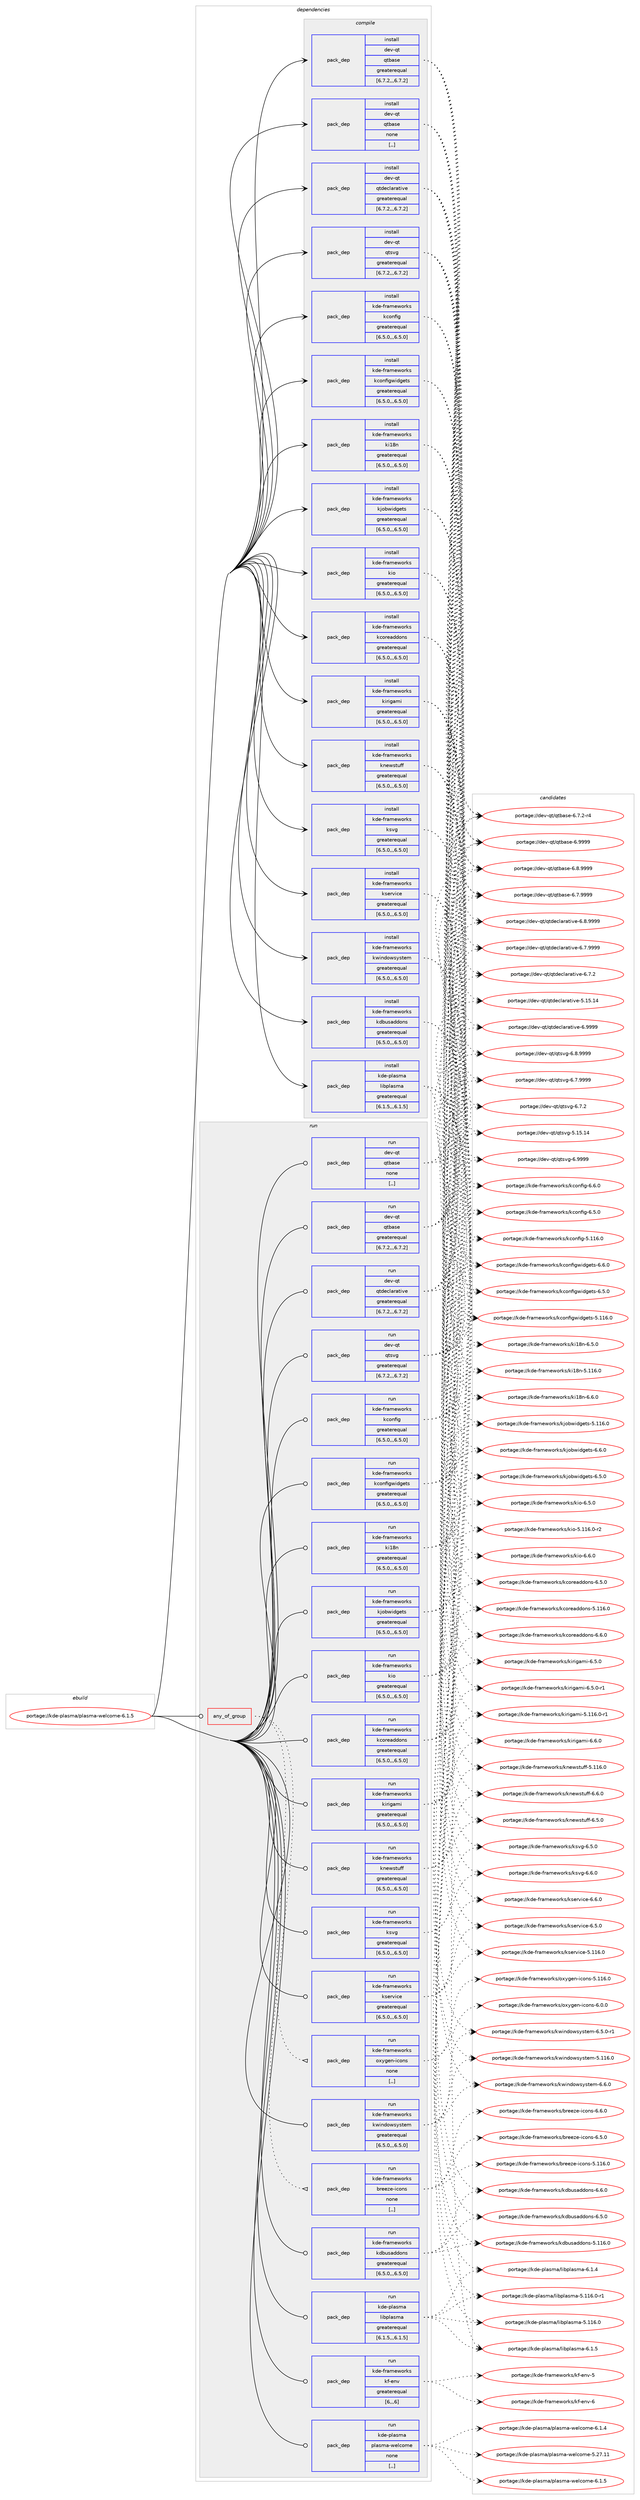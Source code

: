 digraph prolog {

# *************
# Graph options
# *************

newrank=true;
concentrate=true;
compound=true;
graph [rankdir=LR,fontname=Helvetica,fontsize=10,ranksep=1.5];#, ranksep=2.5, nodesep=0.2];
edge  [arrowhead=vee];
node  [fontname=Helvetica,fontsize=10];

# **********
# The ebuild
# **********

subgraph cluster_leftcol {
color=gray;
label=<<i>ebuild</i>>;
id [label="portage://kde-plasma/plasma-welcome-6.1.5", color=red, width=4, href="../kde-plasma/plasma-welcome-6.1.5.svg"];
}

# ****************
# The dependencies
# ****************

subgraph cluster_midcol {
color=gray;
label=<<i>dependencies</i>>;
subgraph cluster_compile {
fillcolor="#eeeeee";
style=filled;
label=<<i>compile</i>>;
subgraph pack571985 {
dependency778776 [label=<<TABLE BORDER="0" CELLBORDER="1" CELLSPACING="0" CELLPADDING="4" WIDTH="220"><TR><TD ROWSPAN="6" CELLPADDING="30">pack_dep</TD></TR><TR><TD WIDTH="110">install</TD></TR><TR><TD>dev-qt</TD></TR><TR><TD>qtbase</TD></TR><TR><TD>greaterequal</TD></TR><TR><TD>[6.7.2,,,6.7.2]</TD></TR></TABLE>>, shape=none, color=blue];
}
id:e -> dependency778776:w [weight=20,style="solid",arrowhead="vee"];
subgraph pack571986 {
dependency778777 [label=<<TABLE BORDER="0" CELLBORDER="1" CELLSPACING="0" CELLPADDING="4" WIDTH="220"><TR><TD ROWSPAN="6" CELLPADDING="30">pack_dep</TD></TR><TR><TD WIDTH="110">install</TD></TR><TR><TD>dev-qt</TD></TR><TR><TD>qtbase</TD></TR><TR><TD>none</TD></TR><TR><TD>[,,]</TD></TR></TABLE>>, shape=none, color=blue];
}
id:e -> dependency778777:w [weight=20,style="solid",arrowhead="vee"];
subgraph pack571987 {
dependency778778 [label=<<TABLE BORDER="0" CELLBORDER="1" CELLSPACING="0" CELLPADDING="4" WIDTH="220"><TR><TD ROWSPAN="6" CELLPADDING="30">pack_dep</TD></TR><TR><TD WIDTH="110">install</TD></TR><TR><TD>dev-qt</TD></TR><TR><TD>qtdeclarative</TD></TR><TR><TD>greaterequal</TD></TR><TR><TD>[6.7.2,,,6.7.2]</TD></TR></TABLE>>, shape=none, color=blue];
}
id:e -> dependency778778:w [weight=20,style="solid",arrowhead="vee"];
subgraph pack571988 {
dependency778779 [label=<<TABLE BORDER="0" CELLBORDER="1" CELLSPACING="0" CELLPADDING="4" WIDTH="220"><TR><TD ROWSPAN="6" CELLPADDING="30">pack_dep</TD></TR><TR><TD WIDTH="110">install</TD></TR><TR><TD>dev-qt</TD></TR><TR><TD>qtsvg</TD></TR><TR><TD>greaterequal</TD></TR><TR><TD>[6.7.2,,,6.7.2]</TD></TR></TABLE>>, shape=none, color=blue];
}
id:e -> dependency778779:w [weight=20,style="solid",arrowhead="vee"];
subgraph pack571989 {
dependency778780 [label=<<TABLE BORDER="0" CELLBORDER="1" CELLSPACING="0" CELLPADDING="4" WIDTH="220"><TR><TD ROWSPAN="6" CELLPADDING="30">pack_dep</TD></TR><TR><TD WIDTH="110">install</TD></TR><TR><TD>kde-frameworks</TD></TR><TR><TD>kconfig</TD></TR><TR><TD>greaterequal</TD></TR><TR><TD>[6.5.0,,,6.5.0]</TD></TR></TABLE>>, shape=none, color=blue];
}
id:e -> dependency778780:w [weight=20,style="solid",arrowhead="vee"];
subgraph pack571990 {
dependency778781 [label=<<TABLE BORDER="0" CELLBORDER="1" CELLSPACING="0" CELLPADDING="4" WIDTH="220"><TR><TD ROWSPAN="6" CELLPADDING="30">pack_dep</TD></TR><TR><TD WIDTH="110">install</TD></TR><TR><TD>kde-frameworks</TD></TR><TR><TD>kconfigwidgets</TD></TR><TR><TD>greaterequal</TD></TR><TR><TD>[6.5.0,,,6.5.0]</TD></TR></TABLE>>, shape=none, color=blue];
}
id:e -> dependency778781:w [weight=20,style="solid",arrowhead="vee"];
subgraph pack571991 {
dependency778782 [label=<<TABLE BORDER="0" CELLBORDER="1" CELLSPACING="0" CELLPADDING="4" WIDTH="220"><TR><TD ROWSPAN="6" CELLPADDING="30">pack_dep</TD></TR><TR><TD WIDTH="110">install</TD></TR><TR><TD>kde-frameworks</TD></TR><TR><TD>kcoreaddons</TD></TR><TR><TD>greaterequal</TD></TR><TR><TD>[6.5.0,,,6.5.0]</TD></TR></TABLE>>, shape=none, color=blue];
}
id:e -> dependency778782:w [weight=20,style="solid",arrowhead="vee"];
subgraph pack571992 {
dependency778783 [label=<<TABLE BORDER="0" CELLBORDER="1" CELLSPACING="0" CELLPADDING="4" WIDTH="220"><TR><TD ROWSPAN="6" CELLPADDING="30">pack_dep</TD></TR><TR><TD WIDTH="110">install</TD></TR><TR><TD>kde-frameworks</TD></TR><TR><TD>kdbusaddons</TD></TR><TR><TD>greaterequal</TD></TR><TR><TD>[6.5.0,,,6.5.0]</TD></TR></TABLE>>, shape=none, color=blue];
}
id:e -> dependency778783:w [weight=20,style="solid",arrowhead="vee"];
subgraph pack571993 {
dependency778784 [label=<<TABLE BORDER="0" CELLBORDER="1" CELLSPACING="0" CELLPADDING="4" WIDTH="220"><TR><TD ROWSPAN="6" CELLPADDING="30">pack_dep</TD></TR><TR><TD WIDTH="110">install</TD></TR><TR><TD>kde-frameworks</TD></TR><TR><TD>ki18n</TD></TR><TR><TD>greaterequal</TD></TR><TR><TD>[6.5.0,,,6.5.0]</TD></TR></TABLE>>, shape=none, color=blue];
}
id:e -> dependency778784:w [weight=20,style="solid",arrowhead="vee"];
subgraph pack571994 {
dependency778785 [label=<<TABLE BORDER="0" CELLBORDER="1" CELLSPACING="0" CELLPADDING="4" WIDTH="220"><TR><TD ROWSPAN="6" CELLPADDING="30">pack_dep</TD></TR><TR><TD WIDTH="110">install</TD></TR><TR><TD>kde-frameworks</TD></TR><TR><TD>kio</TD></TR><TR><TD>greaterequal</TD></TR><TR><TD>[6.5.0,,,6.5.0]</TD></TR></TABLE>>, shape=none, color=blue];
}
id:e -> dependency778785:w [weight=20,style="solid",arrowhead="vee"];
subgraph pack571995 {
dependency778786 [label=<<TABLE BORDER="0" CELLBORDER="1" CELLSPACING="0" CELLPADDING="4" WIDTH="220"><TR><TD ROWSPAN="6" CELLPADDING="30">pack_dep</TD></TR><TR><TD WIDTH="110">install</TD></TR><TR><TD>kde-frameworks</TD></TR><TR><TD>kirigami</TD></TR><TR><TD>greaterequal</TD></TR><TR><TD>[6.5.0,,,6.5.0]</TD></TR></TABLE>>, shape=none, color=blue];
}
id:e -> dependency778786:w [weight=20,style="solid",arrowhead="vee"];
subgraph pack571996 {
dependency778787 [label=<<TABLE BORDER="0" CELLBORDER="1" CELLSPACING="0" CELLPADDING="4" WIDTH="220"><TR><TD ROWSPAN="6" CELLPADDING="30">pack_dep</TD></TR><TR><TD WIDTH="110">install</TD></TR><TR><TD>kde-frameworks</TD></TR><TR><TD>kjobwidgets</TD></TR><TR><TD>greaterequal</TD></TR><TR><TD>[6.5.0,,,6.5.0]</TD></TR></TABLE>>, shape=none, color=blue];
}
id:e -> dependency778787:w [weight=20,style="solid",arrowhead="vee"];
subgraph pack571997 {
dependency778788 [label=<<TABLE BORDER="0" CELLBORDER="1" CELLSPACING="0" CELLPADDING="4" WIDTH="220"><TR><TD ROWSPAN="6" CELLPADDING="30">pack_dep</TD></TR><TR><TD WIDTH="110">install</TD></TR><TR><TD>kde-frameworks</TD></TR><TR><TD>knewstuff</TD></TR><TR><TD>greaterequal</TD></TR><TR><TD>[6.5.0,,,6.5.0]</TD></TR></TABLE>>, shape=none, color=blue];
}
id:e -> dependency778788:w [weight=20,style="solid",arrowhead="vee"];
subgraph pack571998 {
dependency778789 [label=<<TABLE BORDER="0" CELLBORDER="1" CELLSPACING="0" CELLPADDING="4" WIDTH="220"><TR><TD ROWSPAN="6" CELLPADDING="30">pack_dep</TD></TR><TR><TD WIDTH="110">install</TD></TR><TR><TD>kde-frameworks</TD></TR><TR><TD>kservice</TD></TR><TR><TD>greaterequal</TD></TR><TR><TD>[6.5.0,,,6.5.0]</TD></TR></TABLE>>, shape=none, color=blue];
}
id:e -> dependency778789:w [weight=20,style="solid",arrowhead="vee"];
subgraph pack571999 {
dependency778790 [label=<<TABLE BORDER="0" CELLBORDER="1" CELLSPACING="0" CELLPADDING="4" WIDTH="220"><TR><TD ROWSPAN="6" CELLPADDING="30">pack_dep</TD></TR><TR><TD WIDTH="110">install</TD></TR><TR><TD>kde-frameworks</TD></TR><TR><TD>ksvg</TD></TR><TR><TD>greaterequal</TD></TR><TR><TD>[6.5.0,,,6.5.0]</TD></TR></TABLE>>, shape=none, color=blue];
}
id:e -> dependency778790:w [weight=20,style="solid",arrowhead="vee"];
subgraph pack572000 {
dependency778791 [label=<<TABLE BORDER="0" CELLBORDER="1" CELLSPACING="0" CELLPADDING="4" WIDTH="220"><TR><TD ROWSPAN="6" CELLPADDING="30">pack_dep</TD></TR><TR><TD WIDTH="110">install</TD></TR><TR><TD>kde-frameworks</TD></TR><TR><TD>kwindowsystem</TD></TR><TR><TD>greaterequal</TD></TR><TR><TD>[6.5.0,,,6.5.0]</TD></TR></TABLE>>, shape=none, color=blue];
}
id:e -> dependency778791:w [weight=20,style="solid",arrowhead="vee"];
subgraph pack572001 {
dependency778792 [label=<<TABLE BORDER="0" CELLBORDER="1" CELLSPACING="0" CELLPADDING="4" WIDTH="220"><TR><TD ROWSPAN="6" CELLPADDING="30">pack_dep</TD></TR><TR><TD WIDTH="110">install</TD></TR><TR><TD>kde-plasma</TD></TR><TR><TD>libplasma</TD></TR><TR><TD>greaterequal</TD></TR><TR><TD>[6.1.5,,,6.1.5]</TD></TR></TABLE>>, shape=none, color=blue];
}
id:e -> dependency778792:w [weight=20,style="solid",arrowhead="vee"];
}
subgraph cluster_compileandrun {
fillcolor="#eeeeee";
style=filled;
label=<<i>compile and run</i>>;
}
subgraph cluster_run {
fillcolor="#eeeeee";
style=filled;
label=<<i>run</i>>;
subgraph any5543 {
dependency778793 [label=<<TABLE BORDER="0" CELLBORDER="1" CELLSPACING="0" CELLPADDING="4"><TR><TD CELLPADDING="10">any_of_group</TD></TR></TABLE>>, shape=none, color=red];subgraph pack572002 {
dependency778794 [label=<<TABLE BORDER="0" CELLBORDER="1" CELLSPACING="0" CELLPADDING="4" WIDTH="220"><TR><TD ROWSPAN="6" CELLPADDING="30">pack_dep</TD></TR><TR><TD WIDTH="110">run</TD></TR><TR><TD>kde-frameworks</TD></TR><TR><TD>breeze-icons</TD></TR><TR><TD>none</TD></TR><TR><TD>[,,]</TD></TR></TABLE>>, shape=none, color=blue];
}
dependency778793:e -> dependency778794:w [weight=20,style="dotted",arrowhead="oinv"];
subgraph pack572003 {
dependency778795 [label=<<TABLE BORDER="0" CELLBORDER="1" CELLSPACING="0" CELLPADDING="4" WIDTH="220"><TR><TD ROWSPAN="6" CELLPADDING="30">pack_dep</TD></TR><TR><TD WIDTH="110">run</TD></TR><TR><TD>kde-frameworks</TD></TR><TR><TD>oxygen-icons</TD></TR><TR><TD>none</TD></TR><TR><TD>[,,]</TD></TR></TABLE>>, shape=none, color=blue];
}
dependency778793:e -> dependency778795:w [weight=20,style="dotted",arrowhead="oinv"];
}
id:e -> dependency778793:w [weight=20,style="solid",arrowhead="odot"];
subgraph pack572004 {
dependency778796 [label=<<TABLE BORDER="0" CELLBORDER="1" CELLSPACING="0" CELLPADDING="4" WIDTH="220"><TR><TD ROWSPAN="6" CELLPADDING="30">pack_dep</TD></TR><TR><TD WIDTH="110">run</TD></TR><TR><TD>dev-qt</TD></TR><TR><TD>qtbase</TD></TR><TR><TD>greaterequal</TD></TR><TR><TD>[6.7.2,,,6.7.2]</TD></TR></TABLE>>, shape=none, color=blue];
}
id:e -> dependency778796:w [weight=20,style="solid",arrowhead="odot"];
subgraph pack572005 {
dependency778797 [label=<<TABLE BORDER="0" CELLBORDER="1" CELLSPACING="0" CELLPADDING="4" WIDTH="220"><TR><TD ROWSPAN="6" CELLPADDING="30">pack_dep</TD></TR><TR><TD WIDTH="110">run</TD></TR><TR><TD>dev-qt</TD></TR><TR><TD>qtbase</TD></TR><TR><TD>none</TD></TR><TR><TD>[,,]</TD></TR></TABLE>>, shape=none, color=blue];
}
id:e -> dependency778797:w [weight=20,style="solid",arrowhead="odot"];
subgraph pack572006 {
dependency778798 [label=<<TABLE BORDER="0" CELLBORDER="1" CELLSPACING="0" CELLPADDING="4" WIDTH="220"><TR><TD ROWSPAN="6" CELLPADDING="30">pack_dep</TD></TR><TR><TD WIDTH="110">run</TD></TR><TR><TD>dev-qt</TD></TR><TR><TD>qtdeclarative</TD></TR><TR><TD>greaterequal</TD></TR><TR><TD>[6.7.2,,,6.7.2]</TD></TR></TABLE>>, shape=none, color=blue];
}
id:e -> dependency778798:w [weight=20,style="solid",arrowhead="odot"];
subgraph pack572007 {
dependency778799 [label=<<TABLE BORDER="0" CELLBORDER="1" CELLSPACING="0" CELLPADDING="4" WIDTH="220"><TR><TD ROWSPAN="6" CELLPADDING="30">pack_dep</TD></TR><TR><TD WIDTH="110">run</TD></TR><TR><TD>dev-qt</TD></TR><TR><TD>qtsvg</TD></TR><TR><TD>greaterequal</TD></TR><TR><TD>[6.7.2,,,6.7.2]</TD></TR></TABLE>>, shape=none, color=blue];
}
id:e -> dependency778799:w [weight=20,style="solid",arrowhead="odot"];
subgraph pack572008 {
dependency778800 [label=<<TABLE BORDER="0" CELLBORDER="1" CELLSPACING="0" CELLPADDING="4" WIDTH="220"><TR><TD ROWSPAN="6" CELLPADDING="30">pack_dep</TD></TR><TR><TD WIDTH="110">run</TD></TR><TR><TD>kde-frameworks</TD></TR><TR><TD>kconfig</TD></TR><TR><TD>greaterequal</TD></TR><TR><TD>[6.5.0,,,6.5.0]</TD></TR></TABLE>>, shape=none, color=blue];
}
id:e -> dependency778800:w [weight=20,style="solid",arrowhead="odot"];
subgraph pack572009 {
dependency778801 [label=<<TABLE BORDER="0" CELLBORDER="1" CELLSPACING="0" CELLPADDING="4" WIDTH="220"><TR><TD ROWSPAN="6" CELLPADDING="30">pack_dep</TD></TR><TR><TD WIDTH="110">run</TD></TR><TR><TD>kde-frameworks</TD></TR><TR><TD>kconfigwidgets</TD></TR><TR><TD>greaterequal</TD></TR><TR><TD>[6.5.0,,,6.5.0]</TD></TR></TABLE>>, shape=none, color=blue];
}
id:e -> dependency778801:w [weight=20,style="solid",arrowhead="odot"];
subgraph pack572010 {
dependency778802 [label=<<TABLE BORDER="0" CELLBORDER="1" CELLSPACING="0" CELLPADDING="4" WIDTH="220"><TR><TD ROWSPAN="6" CELLPADDING="30">pack_dep</TD></TR><TR><TD WIDTH="110">run</TD></TR><TR><TD>kde-frameworks</TD></TR><TR><TD>kcoreaddons</TD></TR><TR><TD>greaterequal</TD></TR><TR><TD>[6.5.0,,,6.5.0]</TD></TR></TABLE>>, shape=none, color=blue];
}
id:e -> dependency778802:w [weight=20,style="solid",arrowhead="odot"];
subgraph pack572011 {
dependency778803 [label=<<TABLE BORDER="0" CELLBORDER="1" CELLSPACING="0" CELLPADDING="4" WIDTH="220"><TR><TD ROWSPAN="6" CELLPADDING="30">pack_dep</TD></TR><TR><TD WIDTH="110">run</TD></TR><TR><TD>kde-frameworks</TD></TR><TR><TD>kdbusaddons</TD></TR><TR><TD>greaterequal</TD></TR><TR><TD>[6.5.0,,,6.5.0]</TD></TR></TABLE>>, shape=none, color=blue];
}
id:e -> dependency778803:w [weight=20,style="solid",arrowhead="odot"];
subgraph pack572012 {
dependency778804 [label=<<TABLE BORDER="0" CELLBORDER="1" CELLSPACING="0" CELLPADDING="4" WIDTH="220"><TR><TD ROWSPAN="6" CELLPADDING="30">pack_dep</TD></TR><TR><TD WIDTH="110">run</TD></TR><TR><TD>kde-frameworks</TD></TR><TR><TD>kf-env</TD></TR><TR><TD>greaterequal</TD></TR><TR><TD>[6,,,6]</TD></TR></TABLE>>, shape=none, color=blue];
}
id:e -> dependency778804:w [weight=20,style="solid",arrowhead="odot"];
subgraph pack572013 {
dependency778805 [label=<<TABLE BORDER="0" CELLBORDER="1" CELLSPACING="0" CELLPADDING="4" WIDTH="220"><TR><TD ROWSPAN="6" CELLPADDING="30">pack_dep</TD></TR><TR><TD WIDTH="110">run</TD></TR><TR><TD>kde-frameworks</TD></TR><TR><TD>ki18n</TD></TR><TR><TD>greaterequal</TD></TR><TR><TD>[6.5.0,,,6.5.0]</TD></TR></TABLE>>, shape=none, color=blue];
}
id:e -> dependency778805:w [weight=20,style="solid",arrowhead="odot"];
subgraph pack572014 {
dependency778806 [label=<<TABLE BORDER="0" CELLBORDER="1" CELLSPACING="0" CELLPADDING="4" WIDTH="220"><TR><TD ROWSPAN="6" CELLPADDING="30">pack_dep</TD></TR><TR><TD WIDTH="110">run</TD></TR><TR><TD>kde-frameworks</TD></TR><TR><TD>kio</TD></TR><TR><TD>greaterequal</TD></TR><TR><TD>[6.5.0,,,6.5.0]</TD></TR></TABLE>>, shape=none, color=blue];
}
id:e -> dependency778806:w [weight=20,style="solid",arrowhead="odot"];
subgraph pack572015 {
dependency778807 [label=<<TABLE BORDER="0" CELLBORDER="1" CELLSPACING="0" CELLPADDING="4" WIDTH="220"><TR><TD ROWSPAN="6" CELLPADDING="30">pack_dep</TD></TR><TR><TD WIDTH="110">run</TD></TR><TR><TD>kde-frameworks</TD></TR><TR><TD>kirigami</TD></TR><TR><TD>greaterequal</TD></TR><TR><TD>[6.5.0,,,6.5.0]</TD></TR></TABLE>>, shape=none, color=blue];
}
id:e -> dependency778807:w [weight=20,style="solid",arrowhead="odot"];
subgraph pack572016 {
dependency778808 [label=<<TABLE BORDER="0" CELLBORDER="1" CELLSPACING="0" CELLPADDING="4" WIDTH="220"><TR><TD ROWSPAN="6" CELLPADDING="30">pack_dep</TD></TR><TR><TD WIDTH="110">run</TD></TR><TR><TD>kde-frameworks</TD></TR><TR><TD>kjobwidgets</TD></TR><TR><TD>greaterequal</TD></TR><TR><TD>[6.5.0,,,6.5.0]</TD></TR></TABLE>>, shape=none, color=blue];
}
id:e -> dependency778808:w [weight=20,style="solid",arrowhead="odot"];
subgraph pack572017 {
dependency778809 [label=<<TABLE BORDER="0" CELLBORDER="1" CELLSPACING="0" CELLPADDING="4" WIDTH="220"><TR><TD ROWSPAN="6" CELLPADDING="30">pack_dep</TD></TR><TR><TD WIDTH="110">run</TD></TR><TR><TD>kde-frameworks</TD></TR><TR><TD>knewstuff</TD></TR><TR><TD>greaterequal</TD></TR><TR><TD>[6.5.0,,,6.5.0]</TD></TR></TABLE>>, shape=none, color=blue];
}
id:e -> dependency778809:w [weight=20,style="solid",arrowhead="odot"];
subgraph pack572018 {
dependency778810 [label=<<TABLE BORDER="0" CELLBORDER="1" CELLSPACING="0" CELLPADDING="4" WIDTH="220"><TR><TD ROWSPAN="6" CELLPADDING="30">pack_dep</TD></TR><TR><TD WIDTH="110">run</TD></TR><TR><TD>kde-frameworks</TD></TR><TR><TD>kservice</TD></TR><TR><TD>greaterequal</TD></TR><TR><TD>[6.5.0,,,6.5.0]</TD></TR></TABLE>>, shape=none, color=blue];
}
id:e -> dependency778810:w [weight=20,style="solid",arrowhead="odot"];
subgraph pack572019 {
dependency778811 [label=<<TABLE BORDER="0" CELLBORDER="1" CELLSPACING="0" CELLPADDING="4" WIDTH="220"><TR><TD ROWSPAN="6" CELLPADDING="30">pack_dep</TD></TR><TR><TD WIDTH="110">run</TD></TR><TR><TD>kde-frameworks</TD></TR><TR><TD>ksvg</TD></TR><TR><TD>greaterequal</TD></TR><TR><TD>[6.5.0,,,6.5.0]</TD></TR></TABLE>>, shape=none, color=blue];
}
id:e -> dependency778811:w [weight=20,style="solid",arrowhead="odot"];
subgraph pack572020 {
dependency778812 [label=<<TABLE BORDER="0" CELLBORDER="1" CELLSPACING="0" CELLPADDING="4" WIDTH="220"><TR><TD ROWSPAN="6" CELLPADDING="30">pack_dep</TD></TR><TR><TD WIDTH="110">run</TD></TR><TR><TD>kde-frameworks</TD></TR><TR><TD>kwindowsystem</TD></TR><TR><TD>greaterequal</TD></TR><TR><TD>[6.5.0,,,6.5.0]</TD></TR></TABLE>>, shape=none, color=blue];
}
id:e -> dependency778812:w [weight=20,style="solid",arrowhead="odot"];
subgraph pack572021 {
dependency778813 [label=<<TABLE BORDER="0" CELLBORDER="1" CELLSPACING="0" CELLPADDING="4" WIDTH="220"><TR><TD ROWSPAN="6" CELLPADDING="30">pack_dep</TD></TR><TR><TD WIDTH="110">run</TD></TR><TR><TD>kde-plasma</TD></TR><TR><TD>libplasma</TD></TR><TR><TD>greaterequal</TD></TR><TR><TD>[6.1.5,,,6.1.5]</TD></TR></TABLE>>, shape=none, color=blue];
}
id:e -> dependency778813:w [weight=20,style="solid",arrowhead="odot"];
subgraph pack572022 {
dependency778814 [label=<<TABLE BORDER="0" CELLBORDER="1" CELLSPACING="0" CELLPADDING="4" WIDTH="220"><TR><TD ROWSPAN="6" CELLPADDING="30">pack_dep</TD></TR><TR><TD WIDTH="110">run</TD></TR><TR><TD>kde-plasma</TD></TR><TR><TD>plasma-welcome</TD></TR><TR><TD>none</TD></TR><TR><TD>[,,]</TD></TR></TABLE>>, shape=none, color=blue];
}
id:e -> dependency778814:w [weight=20,style="solid",arrowhead="odot"];
}
}

# **************
# The candidates
# **************

subgraph cluster_choices {
rank=same;
color=gray;
label=<<i>candidates</i>>;

subgraph choice571985 {
color=black;
nodesep=1;
choice1001011184511311647113116989711510145544657575757 [label="portage://dev-qt/qtbase-6.9999", color=red, width=4,href="../dev-qt/qtbase-6.9999.svg"];
choice10010111845113116471131169897115101455446564657575757 [label="portage://dev-qt/qtbase-6.8.9999", color=red, width=4,href="../dev-qt/qtbase-6.8.9999.svg"];
choice10010111845113116471131169897115101455446554657575757 [label="portage://dev-qt/qtbase-6.7.9999", color=red, width=4,href="../dev-qt/qtbase-6.7.9999.svg"];
choice100101118451131164711311698971151014554465546504511452 [label="portage://dev-qt/qtbase-6.7.2-r4", color=red, width=4,href="../dev-qt/qtbase-6.7.2-r4.svg"];
dependency778776:e -> choice1001011184511311647113116989711510145544657575757:w [style=dotted,weight="100"];
dependency778776:e -> choice10010111845113116471131169897115101455446564657575757:w [style=dotted,weight="100"];
dependency778776:e -> choice10010111845113116471131169897115101455446554657575757:w [style=dotted,weight="100"];
dependency778776:e -> choice100101118451131164711311698971151014554465546504511452:w [style=dotted,weight="100"];
}
subgraph choice571986 {
color=black;
nodesep=1;
choice1001011184511311647113116989711510145544657575757 [label="portage://dev-qt/qtbase-6.9999", color=red, width=4,href="../dev-qt/qtbase-6.9999.svg"];
choice10010111845113116471131169897115101455446564657575757 [label="portage://dev-qt/qtbase-6.8.9999", color=red, width=4,href="../dev-qt/qtbase-6.8.9999.svg"];
choice10010111845113116471131169897115101455446554657575757 [label="portage://dev-qt/qtbase-6.7.9999", color=red, width=4,href="../dev-qt/qtbase-6.7.9999.svg"];
choice100101118451131164711311698971151014554465546504511452 [label="portage://dev-qt/qtbase-6.7.2-r4", color=red, width=4,href="../dev-qt/qtbase-6.7.2-r4.svg"];
dependency778777:e -> choice1001011184511311647113116989711510145544657575757:w [style=dotted,weight="100"];
dependency778777:e -> choice10010111845113116471131169897115101455446564657575757:w [style=dotted,weight="100"];
dependency778777:e -> choice10010111845113116471131169897115101455446554657575757:w [style=dotted,weight="100"];
dependency778777:e -> choice100101118451131164711311698971151014554465546504511452:w [style=dotted,weight="100"];
}
subgraph choice571987 {
color=black;
nodesep=1;
choice100101118451131164711311610010199108971149711610511810145544657575757 [label="portage://dev-qt/qtdeclarative-6.9999", color=red, width=4,href="../dev-qt/qtdeclarative-6.9999.svg"];
choice1001011184511311647113116100101991089711497116105118101455446564657575757 [label="portage://dev-qt/qtdeclarative-6.8.9999", color=red, width=4,href="../dev-qt/qtdeclarative-6.8.9999.svg"];
choice1001011184511311647113116100101991089711497116105118101455446554657575757 [label="portage://dev-qt/qtdeclarative-6.7.9999", color=red, width=4,href="../dev-qt/qtdeclarative-6.7.9999.svg"];
choice1001011184511311647113116100101991089711497116105118101455446554650 [label="portage://dev-qt/qtdeclarative-6.7.2", color=red, width=4,href="../dev-qt/qtdeclarative-6.7.2.svg"];
choice10010111845113116471131161001019910897114971161051181014553464953464952 [label="portage://dev-qt/qtdeclarative-5.15.14", color=red, width=4,href="../dev-qt/qtdeclarative-5.15.14.svg"];
dependency778778:e -> choice100101118451131164711311610010199108971149711610511810145544657575757:w [style=dotted,weight="100"];
dependency778778:e -> choice1001011184511311647113116100101991089711497116105118101455446564657575757:w [style=dotted,weight="100"];
dependency778778:e -> choice1001011184511311647113116100101991089711497116105118101455446554657575757:w [style=dotted,weight="100"];
dependency778778:e -> choice1001011184511311647113116100101991089711497116105118101455446554650:w [style=dotted,weight="100"];
dependency778778:e -> choice10010111845113116471131161001019910897114971161051181014553464953464952:w [style=dotted,weight="100"];
}
subgraph choice571988 {
color=black;
nodesep=1;
choice100101118451131164711311611511810345544657575757 [label="portage://dev-qt/qtsvg-6.9999", color=red, width=4,href="../dev-qt/qtsvg-6.9999.svg"];
choice1001011184511311647113116115118103455446564657575757 [label="portage://dev-qt/qtsvg-6.8.9999", color=red, width=4,href="../dev-qt/qtsvg-6.8.9999.svg"];
choice1001011184511311647113116115118103455446554657575757 [label="portage://dev-qt/qtsvg-6.7.9999", color=red, width=4,href="../dev-qt/qtsvg-6.7.9999.svg"];
choice1001011184511311647113116115118103455446554650 [label="portage://dev-qt/qtsvg-6.7.2", color=red, width=4,href="../dev-qt/qtsvg-6.7.2.svg"];
choice10010111845113116471131161151181034553464953464952 [label="portage://dev-qt/qtsvg-5.15.14", color=red, width=4,href="../dev-qt/qtsvg-5.15.14.svg"];
dependency778779:e -> choice100101118451131164711311611511810345544657575757:w [style=dotted,weight="100"];
dependency778779:e -> choice1001011184511311647113116115118103455446564657575757:w [style=dotted,weight="100"];
dependency778779:e -> choice1001011184511311647113116115118103455446554657575757:w [style=dotted,weight="100"];
dependency778779:e -> choice1001011184511311647113116115118103455446554650:w [style=dotted,weight="100"];
dependency778779:e -> choice10010111845113116471131161151181034553464953464952:w [style=dotted,weight="100"];
}
subgraph choice571989 {
color=black;
nodesep=1;
choice10710010145102114971091011191111141071154710799111110102105103455446544648 [label="portage://kde-frameworks/kconfig-6.6.0", color=red, width=4,href="../kde-frameworks/kconfig-6.6.0.svg"];
choice10710010145102114971091011191111141071154710799111110102105103455446534648 [label="portage://kde-frameworks/kconfig-6.5.0", color=red, width=4,href="../kde-frameworks/kconfig-6.5.0.svg"];
choice107100101451021149710910111911111410711547107991111101021051034553464949544648 [label="portage://kde-frameworks/kconfig-5.116.0", color=red, width=4,href="../kde-frameworks/kconfig-5.116.0.svg"];
dependency778780:e -> choice10710010145102114971091011191111141071154710799111110102105103455446544648:w [style=dotted,weight="100"];
dependency778780:e -> choice10710010145102114971091011191111141071154710799111110102105103455446534648:w [style=dotted,weight="100"];
dependency778780:e -> choice107100101451021149710910111911111410711547107991111101021051034553464949544648:w [style=dotted,weight="100"];
}
subgraph choice571990 {
color=black;
nodesep=1;
choice10710010145102114971091011191111141071154710799111110102105103119105100103101116115455446544648 [label="portage://kde-frameworks/kconfigwidgets-6.6.0", color=red, width=4,href="../kde-frameworks/kconfigwidgets-6.6.0.svg"];
choice10710010145102114971091011191111141071154710799111110102105103119105100103101116115455446534648 [label="portage://kde-frameworks/kconfigwidgets-6.5.0", color=red, width=4,href="../kde-frameworks/kconfigwidgets-6.5.0.svg"];
choice107100101451021149710910111911111410711547107991111101021051031191051001031011161154553464949544648 [label="portage://kde-frameworks/kconfigwidgets-5.116.0", color=red, width=4,href="../kde-frameworks/kconfigwidgets-5.116.0.svg"];
dependency778781:e -> choice10710010145102114971091011191111141071154710799111110102105103119105100103101116115455446544648:w [style=dotted,weight="100"];
dependency778781:e -> choice10710010145102114971091011191111141071154710799111110102105103119105100103101116115455446534648:w [style=dotted,weight="100"];
dependency778781:e -> choice107100101451021149710910111911111410711547107991111101021051031191051001031011161154553464949544648:w [style=dotted,weight="100"];
}
subgraph choice571991 {
color=black;
nodesep=1;
choice1071001014510211497109101119111114107115471079911111410197100100111110115455446544648 [label="portage://kde-frameworks/kcoreaddons-6.6.0", color=red, width=4,href="../kde-frameworks/kcoreaddons-6.6.0.svg"];
choice1071001014510211497109101119111114107115471079911111410197100100111110115455446534648 [label="portage://kde-frameworks/kcoreaddons-6.5.0", color=red, width=4,href="../kde-frameworks/kcoreaddons-6.5.0.svg"];
choice10710010145102114971091011191111141071154710799111114101971001001111101154553464949544648 [label="portage://kde-frameworks/kcoreaddons-5.116.0", color=red, width=4,href="../kde-frameworks/kcoreaddons-5.116.0.svg"];
dependency778782:e -> choice1071001014510211497109101119111114107115471079911111410197100100111110115455446544648:w [style=dotted,weight="100"];
dependency778782:e -> choice1071001014510211497109101119111114107115471079911111410197100100111110115455446534648:w [style=dotted,weight="100"];
dependency778782:e -> choice10710010145102114971091011191111141071154710799111114101971001001111101154553464949544648:w [style=dotted,weight="100"];
}
subgraph choice571992 {
color=black;
nodesep=1;
choice1071001014510211497109101119111114107115471071009811711597100100111110115455446544648 [label="portage://kde-frameworks/kdbusaddons-6.6.0", color=red, width=4,href="../kde-frameworks/kdbusaddons-6.6.0.svg"];
choice1071001014510211497109101119111114107115471071009811711597100100111110115455446534648 [label="portage://kde-frameworks/kdbusaddons-6.5.0", color=red, width=4,href="../kde-frameworks/kdbusaddons-6.5.0.svg"];
choice10710010145102114971091011191111141071154710710098117115971001001111101154553464949544648 [label="portage://kde-frameworks/kdbusaddons-5.116.0", color=red, width=4,href="../kde-frameworks/kdbusaddons-5.116.0.svg"];
dependency778783:e -> choice1071001014510211497109101119111114107115471071009811711597100100111110115455446544648:w [style=dotted,weight="100"];
dependency778783:e -> choice1071001014510211497109101119111114107115471071009811711597100100111110115455446534648:w [style=dotted,weight="100"];
dependency778783:e -> choice10710010145102114971091011191111141071154710710098117115971001001111101154553464949544648:w [style=dotted,weight="100"];
}
subgraph choice571993 {
color=black;
nodesep=1;
choice1071001014510211497109101119111114107115471071054956110455446544648 [label="portage://kde-frameworks/ki18n-6.6.0", color=red, width=4,href="../kde-frameworks/ki18n-6.6.0.svg"];
choice1071001014510211497109101119111114107115471071054956110455446534648 [label="portage://kde-frameworks/ki18n-6.5.0", color=red, width=4,href="../kde-frameworks/ki18n-6.5.0.svg"];
choice10710010145102114971091011191111141071154710710549561104553464949544648 [label="portage://kde-frameworks/ki18n-5.116.0", color=red, width=4,href="../kde-frameworks/ki18n-5.116.0.svg"];
dependency778784:e -> choice1071001014510211497109101119111114107115471071054956110455446544648:w [style=dotted,weight="100"];
dependency778784:e -> choice1071001014510211497109101119111114107115471071054956110455446534648:w [style=dotted,weight="100"];
dependency778784:e -> choice10710010145102114971091011191111141071154710710549561104553464949544648:w [style=dotted,weight="100"];
}
subgraph choice571994 {
color=black;
nodesep=1;
choice107100101451021149710910111911111410711547107105111455446544648 [label="portage://kde-frameworks/kio-6.6.0", color=red, width=4,href="../kde-frameworks/kio-6.6.0.svg"];
choice107100101451021149710910111911111410711547107105111455446534648 [label="portage://kde-frameworks/kio-6.5.0", color=red, width=4,href="../kde-frameworks/kio-6.5.0.svg"];
choice10710010145102114971091011191111141071154710710511145534649495446484511450 [label="portage://kde-frameworks/kio-5.116.0-r2", color=red, width=4,href="../kde-frameworks/kio-5.116.0-r2.svg"];
dependency778785:e -> choice107100101451021149710910111911111410711547107105111455446544648:w [style=dotted,weight="100"];
dependency778785:e -> choice107100101451021149710910111911111410711547107105111455446534648:w [style=dotted,weight="100"];
dependency778785:e -> choice10710010145102114971091011191111141071154710710511145534649495446484511450:w [style=dotted,weight="100"];
}
subgraph choice571995 {
color=black;
nodesep=1;
choice10710010145102114971091011191111141071154710710511410510397109105455446544648 [label="portage://kde-frameworks/kirigami-6.6.0", color=red, width=4,href="../kde-frameworks/kirigami-6.6.0.svg"];
choice107100101451021149710910111911111410711547107105114105103971091054554465346484511449 [label="portage://kde-frameworks/kirigami-6.5.0-r1", color=red, width=4,href="../kde-frameworks/kirigami-6.5.0-r1.svg"];
choice10710010145102114971091011191111141071154710710511410510397109105455446534648 [label="portage://kde-frameworks/kirigami-6.5.0", color=red, width=4,href="../kde-frameworks/kirigami-6.5.0.svg"];
choice1071001014510211497109101119111114107115471071051141051039710910545534649495446484511449 [label="portage://kde-frameworks/kirigami-5.116.0-r1", color=red, width=4,href="../kde-frameworks/kirigami-5.116.0-r1.svg"];
dependency778786:e -> choice10710010145102114971091011191111141071154710710511410510397109105455446544648:w [style=dotted,weight="100"];
dependency778786:e -> choice107100101451021149710910111911111410711547107105114105103971091054554465346484511449:w [style=dotted,weight="100"];
dependency778786:e -> choice10710010145102114971091011191111141071154710710511410510397109105455446534648:w [style=dotted,weight="100"];
dependency778786:e -> choice1071001014510211497109101119111114107115471071051141051039710910545534649495446484511449:w [style=dotted,weight="100"];
}
subgraph choice571996 {
color=black;
nodesep=1;
choice10710010145102114971091011191111141071154710710611198119105100103101116115455446544648 [label="portage://kde-frameworks/kjobwidgets-6.6.0", color=red, width=4,href="../kde-frameworks/kjobwidgets-6.6.0.svg"];
choice10710010145102114971091011191111141071154710710611198119105100103101116115455446534648 [label="portage://kde-frameworks/kjobwidgets-6.5.0", color=red, width=4,href="../kde-frameworks/kjobwidgets-6.5.0.svg"];
choice107100101451021149710910111911111410711547107106111981191051001031011161154553464949544648 [label="portage://kde-frameworks/kjobwidgets-5.116.0", color=red, width=4,href="../kde-frameworks/kjobwidgets-5.116.0.svg"];
dependency778787:e -> choice10710010145102114971091011191111141071154710710611198119105100103101116115455446544648:w [style=dotted,weight="100"];
dependency778787:e -> choice10710010145102114971091011191111141071154710710611198119105100103101116115455446534648:w [style=dotted,weight="100"];
dependency778787:e -> choice107100101451021149710910111911111410711547107106111981191051001031011161154553464949544648:w [style=dotted,weight="100"];
}
subgraph choice571997 {
color=black;
nodesep=1;
choice107100101451021149710910111911111410711547107110101119115116117102102455446544648 [label="portage://kde-frameworks/knewstuff-6.6.0", color=red, width=4,href="../kde-frameworks/knewstuff-6.6.0.svg"];
choice107100101451021149710910111911111410711547107110101119115116117102102455446534648 [label="portage://kde-frameworks/knewstuff-6.5.0", color=red, width=4,href="../kde-frameworks/knewstuff-6.5.0.svg"];
choice1071001014510211497109101119111114107115471071101011191151161171021024553464949544648 [label="portage://kde-frameworks/knewstuff-5.116.0", color=red, width=4,href="../kde-frameworks/knewstuff-5.116.0.svg"];
dependency778788:e -> choice107100101451021149710910111911111410711547107110101119115116117102102455446544648:w [style=dotted,weight="100"];
dependency778788:e -> choice107100101451021149710910111911111410711547107110101119115116117102102455446534648:w [style=dotted,weight="100"];
dependency778788:e -> choice1071001014510211497109101119111114107115471071101011191151161171021024553464949544648:w [style=dotted,weight="100"];
}
subgraph choice571998 {
color=black;
nodesep=1;
choice10710010145102114971091011191111141071154710711510111411810599101455446544648 [label="portage://kde-frameworks/kservice-6.6.0", color=red, width=4,href="../kde-frameworks/kservice-6.6.0.svg"];
choice10710010145102114971091011191111141071154710711510111411810599101455446534648 [label="portage://kde-frameworks/kservice-6.5.0", color=red, width=4,href="../kde-frameworks/kservice-6.5.0.svg"];
choice107100101451021149710910111911111410711547107115101114118105991014553464949544648 [label="portage://kde-frameworks/kservice-5.116.0", color=red, width=4,href="../kde-frameworks/kservice-5.116.0.svg"];
dependency778789:e -> choice10710010145102114971091011191111141071154710711510111411810599101455446544648:w [style=dotted,weight="100"];
dependency778789:e -> choice10710010145102114971091011191111141071154710711510111411810599101455446534648:w [style=dotted,weight="100"];
dependency778789:e -> choice107100101451021149710910111911111410711547107115101114118105991014553464949544648:w [style=dotted,weight="100"];
}
subgraph choice571999 {
color=black;
nodesep=1;
choice107100101451021149710910111911111410711547107115118103455446544648 [label="portage://kde-frameworks/ksvg-6.6.0", color=red, width=4,href="../kde-frameworks/ksvg-6.6.0.svg"];
choice107100101451021149710910111911111410711547107115118103455446534648 [label="portage://kde-frameworks/ksvg-6.5.0", color=red, width=4,href="../kde-frameworks/ksvg-6.5.0.svg"];
dependency778790:e -> choice107100101451021149710910111911111410711547107115118103455446544648:w [style=dotted,weight="100"];
dependency778790:e -> choice107100101451021149710910111911111410711547107115118103455446534648:w [style=dotted,weight="100"];
}
subgraph choice572000 {
color=black;
nodesep=1;
choice107100101451021149710910111911111410711547107119105110100111119115121115116101109455446544648 [label="portage://kde-frameworks/kwindowsystem-6.6.0", color=red, width=4,href="../kde-frameworks/kwindowsystem-6.6.0.svg"];
choice1071001014510211497109101119111114107115471071191051101001111191151211151161011094554465346484511449 [label="portage://kde-frameworks/kwindowsystem-6.5.0-r1", color=red, width=4,href="../kde-frameworks/kwindowsystem-6.5.0-r1.svg"];
choice1071001014510211497109101119111114107115471071191051101001111191151211151161011094553464949544648 [label="portage://kde-frameworks/kwindowsystem-5.116.0", color=red, width=4,href="../kde-frameworks/kwindowsystem-5.116.0.svg"];
dependency778791:e -> choice107100101451021149710910111911111410711547107119105110100111119115121115116101109455446544648:w [style=dotted,weight="100"];
dependency778791:e -> choice1071001014510211497109101119111114107115471071191051101001111191151211151161011094554465346484511449:w [style=dotted,weight="100"];
dependency778791:e -> choice1071001014510211497109101119111114107115471071191051101001111191151211151161011094553464949544648:w [style=dotted,weight="100"];
}
subgraph choice572001 {
color=black;
nodesep=1;
choice10710010145112108971151099747108105981121089711510997455446494653 [label="portage://kde-plasma/libplasma-6.1.5", color=red, width=4,href="../kde-plasma/libplasma-6.1.5.svg"];
choice10710010145112108971151099747108105981121089711510997455446494652 [label="portage://kde-plasma/libplasma-6.1.4", color=red, width=4,href="../kde-plasma/libplasma-6.1.4.svg"];
choice1071001014511210897115109974710810598112108971151099745534649495446484511449 [label="portage://kde-plasma/libplasma-5.116.0-r1", color=red, width=4,href="../kde-plasma/libplasma-5.116.0-r1.svg"];
choice107100101451121089711510997471081059811210897115109974553464949544648 [label="portage://kde-plasma/libplasma-5.116.0", color=red, width=4,href="../kde-plasma/libplasma-5.116.0.svg"];
dependency778792:e -> choice10710010145112108971151099747108105981121089711510997455446494653:w [style=dotted,weight="100"];
dependency778792:e -> choice10710010145112108971151099747108105981121089711510997455446494652:w [style=dotted,weight="100"];
dependency778792:e -> choice1071001014511210897115109974710810598112108971151099745534649495446484511449:w [style=dotted,weight="100"];
dependency778792:e -> choice107100101451121089711510997471081059811210897115109974553464949544648:w [style=dotted,weight="100"];
}
subgraph choice572002 {
color=black;
nodesep=1;
choice107100101451021149710910111911111410711547981141011011221014510599111110115455446544648 [label="portage://kde-frameworks/breeze-icons-6.6.0", color=red, width=4,href="../kde-frameworks/breeze-icons-6.6.0.svg"];
choice107100101451021149710910111911111410711547981141011011221014510599111110115455446534648 [label="portage://kde-frameworks/breeze-icons-6.5.0", color=red, width=4,href="../kde-frameworks/breeze-icons-6.5.0.svg"];
choice1071001014510211497109101119111114107115479811410110112210145105991111101154553464949544648 [label="portage://kde-frameworks/breeze-icons-5.116.0", color=red, width=4,href="../kde-frameworks/breeze-icons-5.116.0.svg"];
dependency778794:e -> choice107100101451021149710910111911111410711547981141011011221014510599111110115455446544648:w [style=dotted,weight="100"];
dependency778794:e -> choice107100101451021149710910111911111410711547981141011011221014510599111110115455446534648:w [style=dotted,weight="100"];
dependency778794:e -> choice1071001014510211497109101119111114107115479811410110112210145105991111101154553464949544648:w [style=dotted,weight="100"];
}
subgraph choice572003 {
color=black;
nodesep=1;
choice1071001014510211497109101119111114107115471111201211031011104510599111110115455446484648 [label="portage://kde-frameworks/oxygen-icons-6.0.0", color=red, width=4,href="../kde-frameworks/oxygen-icons-6.0.0.svg"];
choice10710010145102114971091011191111141071154711112012110310111045105991111101154553464949544648 [label="portage://kde-frameworks/oxygen-icons-5.116.0", color=red, width=4,href="../kde-frameworks/oxygen-icons-5.116.0.svg"];
dependency778795:e -> choice1071001014510211497109101119111114107115471111201211031011104510599111110115455446484648:w [style=dotted,weight="100"];
dependency778795:e -> choice10710010145102114971091011191111141071154711112012110310111045105991111101154553464949544648:w [style=dotted,weight="100"];
}
subgraph choice572004 {
color=black;
nodesep=1;
choice1001011184511311647113116989711510145544657575757 [label="portage://dev-qt/qtbase-6.9999", color=red, width=4,href="../dev-qt/qtbase-6.9999.svg"];
choice10010111845113116471131169897115101455446564657575757 [label="portage://dev-qt/qtbase-6.8.9999", color=red, width=4,href="../dev-qt/qtbase-6.8.9999.svg"];
choice10010111845113116471131169897115101455446554657575757 [label="portage://dev-qt/qtbase-6.7.9999", color=red, width=4,href="../dev-qt/qtbase-6.7.9999.svg"];
choice100101118451131164711311698971151014554465546504511452 [label="portage://dev-qt/qtbase-6.7.2-r4", color=red, width=4,href="../dev-qt/qtbase-6.7.2-r4.svg"];
dependency778796:e -> choice1001011184511311647113116989711510145544657575757:w [style=dotted,weight="100"];
dependency778796:e -> choice10010111845113116471131169897115101455446564657575757:w [style=dotted,weight="100"];
dependency778796:e -> choice10010111845113116471131169897115101455446554657575757:w [style=dotted,weight="100"];
dependency778796:e -> choice100101118451131164711311698971151014554465546504511452:w [style=dotted,weight="100"];
}
subgraph choice572005 {
color=black;
nodesep=1;
choice1001011184511311647113116989711510145544657575757 [label="portage://dev-qt/qtbase-6.9999", color=red, width=4,href="../dev-qt/qtbase-6.9999.svg"];
choice10010111845113116471131169897115101455446564657575757 [label="portage://dev-qt/qtbase-6.8.9999", color=red, width=4,href="../dev-qt/qtbase-6.8.9999.svg"];
choice10010111845113116471131169897115101455446554657575757 [label="portage://dev-qt/qtbase-6.7.9999", color=red, width=4,href="../dev-qt/qtbase-6.7.9999.svg"];
choice100101118451131164711311698971151014554465546504511452 [label="portage://dev-qt/qtbase-6.7.2-r4", color=red, width=4,href="../dev-qt/qtbase-6.7.2-r4.svg"];
dependency778797:e -> choice1001011184511311647113116989711510145544657575757:w [style=dotted,weight="100"];
dependency778797:e -> choice10010111845113116471131169897115101455446564657575757:w [style=dotted,weight="100"];
dependency778797:e -> choice10010111845113116471131169897115101455446554657575757:w [style=dotted,weight="100"];
dependency778797:e -> choice100101118451131164711311698971151014554465546504511452:w [style=dotted,weight="100"];
}
subgraph choice572006 {
color=black;
nodesep=1;
choice100101118451131164711311610010199108971149711610511810145544657575757 [label="portage://dev-qt/qtdeclarative-6.9999", color=red, width=4,href="../dev-qt/qtdeclarative-6.9999.svg"];
choice1001011184511311647113116100101991089711497116105118101455446564657575757 [label="portage://dev-qt/qtdeclarative-6.8.9999", color=red, width=4,href="../dev-qt/qtdeclarative-6.8.9999.svg"];
choice1001011184511311647113116100101991089711497116105118101455446554657575757 [label="portage://dev-qt/qtdeclarative-6.7.9999", color=red, width=4,href="../dev-qt/qtdeclarative-6.7.9999.svg"];
choice1001011184511311647113116100101991089711497116105118101455446554650 [label="portage://dev-qt/qtdeclarative-6.7.2", color=red, width=4,href="../dev-qt/qtdeclarative-6.7.2.svg"];
choice10010111845113116471131161001019910897114971161051181014553464953464952 [label="portage://dev-qt/qtdeclarative-5.15.14", color=red, width=4,href="../dev-qt/qtdeclarative-5.15.14.svg"];
dependency778798:e -> choice100101118451131164711311610010199108971149711610511810145544657575757:w [style=dotted,weight="100"];
dependency778798:e -> choice1001011184511311647113116100101991089711497116105118101455446564657575757:w [style=dotted,weight="100"];
dependency778798:e -> choice1001011184511311647113116100101991089711497116105118101455446554657575757:w [style=dotted,weight="100"];
dependency778798:e -> choice1001011184511311647113116100101991089711497116105118101455446554650:w [style=dotted,weight="100"];
dependency778798:e -> choice10010111845113116471131161001019910897114971161051181014553464953464952:w [style=dotted,weight="100"];
}
subgraph choice572007 {
color=black;
nodesep=1;
choice100101118451131164711311611511810345544657575757 [label="portage://dev-qt/qtsvg-6.9999", color=red, width=4,href="../dev-qt/qtsvg-6.9999.svg"];
choice1001011184511311647113116115118103455446564657575757 [label="portage://dev-qt/qtsvg-6.8.9999", color=red, width=4,href="../dev-qt/qtsvg-6.8.9999.svg"];
choice1001011184511311647113116115118103455446554657575757 [label="portage://dev-qt/qtsvg-6.7.9999", color=red, width=4,href="../dev-qt/qtsvg-6.7.9999.svg"];
choice1001011184511311647113116115118103455446554650 [label="portage://dev-qt/qtsvg-6.7.2", color=red, width=4,href="../dev-qt/qtsvg-6.7.2.svg"];
choice10010111845113116471131161151181034553464953464952 [label="portage://dev-qt/qtsvg-5.15.14", color=red, width=4,href="../dev-qt/qtsvg-5.15.14.svg"];
dependency778799:e -> choice100101118451131164711311611511810345544657575757:w [style=dotted,weight="100"];
dependency778799:e -> choice1001011184511311647113116115118103455446564657575757:w [style=dotted,weight="100"];
dependency778799:e -> choice1001011184511311647113116115118103455446554657575757:w [style=dotted,weight="100"];
dependency778799:e -> choice1001011184511311647113116115118103455446554650:w [style=dotted,weight="100"];
dependency778799:e -> choice10010111845113116471131161151181034553464953464952:w [style=dotted,weight="100"];
}
subgraph choice572008 {
color=black;
nodesep=1;
choice10710010145102114971091011191111141071154710799111110102105103455446544648 [label="portage://kde-frameworks/kconfig-6.6.0", color=red, width=4,href="../kde-frameworks/kconfig-6.6.0.svg"];
choice10710010145102114971091011191111141071154710799111110102105103455446534648 [label="portage://kde-frameworks/kconfig-6.5.0", color=red, width=4,href="../kde-frameworks/kconfig-6.5.0.svg"];
choice107100101451021149710910111911111410711547107991111101021051034553464949544648 [label="portage://kde-frameworks/kconfig-5.116.0", color=red, width=4,href="../kde-frameworks/kconfig-5.116.0.svg"];
dependency778800:e -> choice10710010145102114971091011191111141071154710799111110102105103455446544648:w [style=dotted,weight="100"];
dependency778800:e -> choice10710010145102114971091011191111141071154710799111110102105103455446534648:w [style=dotted,weight="100"];
dependency778800:e -> choice107100101451021149710910111911111410711547107991111101021051034553464949544648:w [style=dotted,weight="100"];
}
subgraph choice572009 {
color=black;
nodesep=1;
choice10710010145102114971091011191111141071154710799111110102105103119105100103101116115455446544648 [label="portage://kde-frameworks/kconfigwidgets-6.6.0", color=red, width=4,href="../kde-frameworks/kconfigwidgets-6.6.0.svg"];
choice10710010145102114971091011191111141071154710799111110102105103119105100103101116115455446534648 [label="portage://kde-frameworks/kconfigwidgets-6.5.0", color=red, width=4,href="../kde-frameworks/kconfigwidgets-6.5.0.svg"];
choice107100101451021149710910111911111410711547107991111101021051031191051001031011161154553464949544648 [label="portage://kde-frameworks/kconfigwidgets-5.116.0", color=red, width=4,href="../kde-frameworks/kconfigwidgets-5.116.0.svg"];
dependency778801:e -> choice10710010145102114971091011191111141071154710799111110102105103119105100103101116115455446544648:w [style=dotted,weight="100"];
dependency778801:e -> choice10710010145102114971091011191111141071154710799111110102105103119105100103101116115455446534648:w [style=dotted,weight="100"];
dependency778801:e -> choice107100101451021149710910111911111410711547107991111101021051031191051001031011161154553464949544648:w [style=dotted,weight="100"];
}
subgraph choice572010 {
color=black;
nodesep=1;
choice1071001014510211497109101119111114107115471079911111410197100100111110115455446544648 [label="portage://kde-frameworks/kcoreaddons-6.6.0", color=red, width=4,href="../kde-frameworks/kcoreaddons-6.6.0.svg"];
choice1071001014510211497109101119111114107115471079911111410197100100111110115455446534648 [label="portage://kde-frameworks/kcoreaddons-6.5.0", color=red, width=4,href="../kde-frameworks/kcoreaddons-6.5.0.svg"];
choice10710010145102114971091011191111141071154710799111114101971001001111101154553464949544648 [label="portage://kde-frameworks/kcoreaddons-5.116.0", color=red, width=4,href="../kde-frameworks/kcoreaddons-5.116.0.svg"];
dependency778802:e -> choice1071001014510211497109101119111114107115471079911111410197100100111110115455446544648:w [style=dotted,weight="100"];
dependency778802:e -> choice1071001014510211497109101119111114107115471079911111410197100100111110115455446534648:w [style=dotted,weight="100"];
dependency778802:e -> choice10710010145102114971091011191111141071154710799111114101971001001111101154553464949544648:w [style=dotted,weight="100"];
}
subgraph choice572011 {
color=black;
nodesep=1;
choice1071001014510211497109101119111114107115471071009811711597100100111110115455446544648 [label="portage://kde-frameworks/kdbusaddons-6.6.0", color=red, width=4,href="../kde-frameworks/kdbusaddons-6.6.0.svg"];
choice1071001014510211497109101119111114107115471071009811711597100100111110115455446534648 [label="portage://kde-frameworks/kdbusaddons-6.5.0", color=red, width=4,href="../kde-frameworks/kdbusaddons-6.5.0.svg"];
choice10710010145102114971091011191111141071154710710098117115971001001111101154553464949544648 [label="portage://kde-frameworks/kdbusaddons-5.116.0", color=red, width=4,href="../kde-frameworks/kdbusaddons-5.116.0.svg"];
dependency778803:e -> choice1071001014510211497109101119111114107115471071009811711597100100111110115455446544648:w [style=dotted,weight="100"];
dependency778803:e -> choice1071001014510211497109101119111114107115471071009811711597100100111110115455446534648:w [style=dotted,weight="100"];
dependency778803:e -> choice10710010145102114971091011191111141071154710710098117115971001001111101154553464949544648:w [style=dotted,weight="100"];
}
subgraph choice572012 {
color=black;
nodesep=1;
choice107100101451021149710910111911111410711547107102451011101184554 [label="portage://kde-frameworks/kf-env-6", color=red, width=4,href="../kde-frameworks/kf-env-6.svg"];
choice107100101451021149710910111911111410711547107102451011101184553 [label="portage://kde-frameworks/kf-env-5", color=red, width=4,href="../kde-frameworks/kf-env-5.svg"];
dependency778804:e -> choice107100101451021149710910111911111410711547107102451011101184554:w [style=dotted,weight="100"];
dependency778804:e -> choice107100101451021149710910111911111410711547107102451011101184553:w [style=dotted,weight="100"];
}
subgraph choice572013 {
color=black;
nodesep=1;
choice1071001014510211497109101119111114107115471071054956110455446544648 [label="portage://kde-frameworks/ki18n-6.6.0", color=red, width=4,href="../kde-frameworks/ki18n-6.6.0.svg"];
choice1071001014510211497109101119111114107115471071054956110455446534648 [label="portage://kde-frameworks/ki18n-6.5.0", color=red, width=4,href="../kde-frameworks/ki18n-6.5.0.svg"];
choice10710010145102114971091011191111141071154710710549561104553464949544648 [label="portage://kde-frameworks/ki18n-5.116.0", color=red, width=4,href="../kde-frameworks/ki18n-5.116.0.svg"];
dependency778805:e -> choice1071001014510211497109101119111114107115471071054956110455446544648:w [style=dotted,weight="100"];
dependency778805:e -> choice1071001014510211497109101119111114107115471071054956110455446534648:w [style=dotted,weight="100"];
dependency778805:e -> choice10710010145102114971091011191111141071154710710549561104553464949544648:w [style=dotted,weight="100"];
}
subgraph choice572014 {
color=black;
nodesep=1;
choice107100101451021149710910111911111410711547107105111455446544648 [label="portage://kde-frameworks/kio-6.6.0", color=red, width=4,href="../kde-frameworks/kio-6.6.0.svg"];
choice107100101451021149710910111911111410711547107105111455446534648 [label="portage://kde-frameworks/kio-6.5.0", color=red, width=4,href="../kde-frameworks/kio-6.5.0.svg"];
choice10710010145102114971091011191111141071154710710511145534649495446484511450 [label="portage://kde-frameworks/kio-5.116.0-r2", color=red, width=4,href="../kde-frameworks/kio-5.116.0-r2.svg"];
dependency778806:e -> choice107100101451021149710910111911111410711547107105111455446544648:w [style=dotted,weight="100"];
dependency778806:e -> choice107100101451021149710910111911111410711547107105111455446534648:w [style=dotted,weight="100"];
dependency778806:e -> choice10710010145102114971091011191111141071154710710511145534649495446484511450:w [style=dotted,weight="100"];
}
subgraph choice572015 {
color=black;
nodesep=1;
choice10710010145102114971091011191111141071154710710511410510397109105455446544648 [label="portage://kde-frameworks/kirigami-6.6.0", color=red, width=4,href="../kde-frameworks/kirigami-6.6.0.svg"];
choice107100101451021149710910111911111410711547107105114105103971091054554465346484511449 [label="portage://kde-frameworks/kirigami-6.5.0-r1", color=red, width=4,href="../kde-frameworks/kirigami-6.5.0-r1.svg"];
choice10710010145102114971091011191111141071154710710511410510397109105455446534648 [label="portage://kde-frameworks/kirigami-6.5.0", color=red, width=4,href="../kde-frameworks/kirigami-6.5.0.svg"];
choice1071001014510211497109101119111114107115471071051141051039710910545534649495446484511449 [label="portage://kde-frameworks/kirigami-5.116.0-r1", color=red, width=4,href="../kde-frameworks/kirigami-5.116.0-r1.svg"];
dependency778807:e -> choice10710010145102114971091011191111141071154710710511410510397109105455446544648:w [style=dotted,weight="100"];
dependency778807:e -> choice107100101451021149710910111911111410711547107105114105103971091054554465346484511449:w [style=dotted,weight="100"];
dependency778807:e -> choice10710010145102114971091011191111141071154710710511410510397109105455446534648:w [style=dotted,weight="100"];
dependency778807:e -> choice1071001014510211497109101119111114107115471071051141051039710910545534649495446484511449:w [style=dotted,weight="100"];
}
subgraph choice572016 {
color=black;
nodesep=1;
choice10710010145102114971091011191111141071154710710611198119105100103101116115455446544648 [label="portage://kde-frameworks/kjobwidgets-6.6.0", color=red, width=4,href="../kde-frameworks/kjobwidgets-6.6.0.svg"];
choice10710010145102114971091011191111141071154710710611198119105100103101116115455446534648 [label="portage://kde-frameworks/kjobwidgets-6.5.0", color=red, width=4,href="../kde-frameworks/kjobwidgets-6.5.0.svg"];
choice107100101451021149710910111911111410711547107106111981191051001031011161154553464949544648 [label="portage://kde-frameworks/kjobwidgets-5.116.0", color=red, width=4,href="../kde-frameworks/kjobwidgets-5.116.0.svg"];
dependency778808:e -> choice10710010145102114971091011191111141071154710710611198119105100103101116115455446544648:w [style=dotted,weight="100"];
dependency778808:e -> choice10710010145102114971091011191111141071154710710611198119105100103101116115455446534648:w [style=dotted,weight="100"];
dependency778808:e -> choice107100101451021149710910111911111410711547107106111981191051001031011161154553464949544648:w [style=dotted,weight="100"];
}
subgraph choice572017 {
color=black;
nodesep=1;
choice107100101451021149710910111911111410711547107110101119115116117102102455446544648 [label="portage://kde-frameworks/knewstuff-6.6.0", color=red, width=4,href="../kde-frameworks/knewstuff-6.6.0.svg"];
choice107100101451021149710910111911111410711547107110101119115116117102102455446534648 [label="portage://kde-frameworks/knewstuff-6.5.0", color=red, width=4,href="../kde-frameworks/knewstuff-6.5.0.svg"];
choice1071001014510211497109101119111114107115471071101011191151161171021024553464949544648 [label="portage://kde-frameworks/knewstuff-5.116.0", color=red, width=4,href="../kde-frameworks/knewstuff-5.116.0.svg"];
dependency778809:e -> choice107100101451021149710910111911111410711547107110101119115116117102102455446544648:w [style=dotted,weight="100"];
dependency778809:e -> choice107100101451021149710910111911111410711547107110101119115116117102102455446534648:w [style=dotted,weight="100"];
dependency778809:e -> choice1071001014510211497109101119111114107115471071101011191151161171021024553464949544648:w [style=dotted,weight="100"];
}
subgraph choice572018 {
color=black;
nodesep=1;
choice10710010145102114971091011191111141071154710711510111411810599101455446544648 [label="portage://kde-frameworks/kservice-6.6.0", color=red, width=4,href="../kde-frameworks/kservice-6.6.0.svg"];
choice10710010145102114971091011191111141071154710711510111411810599101455446534648 [label="portage://kde-frameworks/kservice-6.5.0", color=red, width=4,href="../kde-frameworks/kservice-6.5.0.svg"];
choice107100101451021149710910111911111410711547107115101114118105991014553464949544648 [label="portage://kde-frameworks/kservice-5.116.0", color=red, width=4,href="../kde-frameworks/kservice-5.116.0.svg"];
dependency778810:e -> choice10710010145102114971091011191111141071154710711510111411810599101455446544648:w [style=dotted,weight="100"];
dependency778810:e -> choice10710010145102114971091011191111141071154710711510111411810599101455446534648:w [style=dotted,weight="100"];
dependency778810:e -> choice107100101451021149710910111911111410711547107115101114118105991014553464949544648:w [style=dotted,weight="100"];
}
subgraph choice572019 {
color=black;
nodesep=1;
choice107100101451021149710910111911111410711547107115118103455446544648 [label="portage://kde-frameworks/ksvg-6.6.0", color=red, width=4,href="../kde-frameworks/ksvg-6.6.0.svg"];
choice107100101451021149710910111911111410711547107115118103455446534648 [label="portage://kde-frameworks/ksvg-6.5.0", color=red, width=4,href="../kde-frameworks/ksvg-6.5.0.svg"];
dependency778811:e -> choice107100101451021149710910111911111410711547107115118103455446544648:w [style=dotted,weight="100"];
dependency778811:e -> choice107100101451021149710910111911111410711547107115118103455446534648:w [style=dotted,weight="100"];
}
subgraph choice572020 {
color=black;
nodesep=1;
choice107100101451021149710910111911111410711547107119105110100111119115121115116101109455446544648 [label="portage://kde-frameworks/kwindowsystem-6.6.0", color=red, width=4,href="../kde-frameworks/kwindowsystem-6.6.0.svg"];
choice1071001014510211497109101119111114107115471071191051101001111191151211151161011094554465346484511449 [label="portage://kde-frameworks/kwindowsystem-6.5.0-r1", color=red, width=4,href="../kde-frameworks/kwindowsystem-6.5.0-r1.svg"];
choice1071001014510211497109101119111114107115471071191051101001111191151211151161011094553464949544648 [label="portage://kde-frameworks/kwindowsystem-5.116.0", color=red, width=4,href="../kde-frameworks/kwindowsystem-5.116.0.svg"];
dependency778812:e -> choice107100101451021149710910111911111410711547107119105110100111119115121115116101109455446544648:w [style=dotted,weight="100"];
dependency778812:e -> choice1071001014510211497109101119111114107115471071191051101001111191151211151161011094554465346484511449:w [style=dotted,weight="100"];
dependency778812:e -> choice1071001014510211497109101119111114107115471071191051101001111191151211151161011094553464949544648:w [style=dotted,weight="100"];
}
subgraph choice572021 {
color=black;
nodesep=1;
choice10710010145112108971151099747108105981121089711510997455446494653 [label="portage://kde-plasma/libplasma-6.1.5", color=red, width=4,href="../kde-plasma/libplasma-6.1.5.svg"];
choice10710010145112108971151099747108105981121089711510997455446494652 [label="portage://kde-plasma/libplasma-6.1.4", color=red, width=4,href="../kde-plasma/libplasma-6.1.4.svg"];
choice1071001014511210897115109974710810598112108971151099745534649495446484511449 [label="portage://kde-plasma/libplasma-5.116.0-r1", color=red, width=4,href="../kde-plasma/libplasma-5.116.0-r1.svg"];
choice107100101451121089711510997471081059811210897115109974553464949544648 [label="portage://kde-plasma/libplasma-5.116.0", color=red, width=4,href="../kde-plasma/libplasma-5.116.0.svg"];
dependency778813:e -> choice10710010145112108971151099747108105981121089711510997455446494653:w [style=dotted,weight="100"];
dependency778813:e -> choice10710010145112108971151099747108105981121089711510997455446494652:w [style=dotted,weight="100"];
dependency778813:e -> choice1071001014511210897115109974710810598112108971151099745534649495446484511449:w [style=dotted,weight="100"];
dependency778813:e -> choice107100101451121089711510997471081059811210897115109974553464949544648:w [style=dotted,weight="100"];
}
subgraph choice572022 {
color=black;
nodesep=1;
choice1071001014511210897115109974711210897115109974511910110899111109101455446494653 [label="portage://kde-plasma/plasma-welcome-6.1.5", color=red, width=4,href="../kde-plasma/plasma-welcome-6.1.5.svg"];
choice1071001014511210897115109974711210897115109974511910110899111109101455446494652 [label="portage://kde-plasma/plasma-welcome-6.1.4", color=red, width=4,href="../kde-plasma/plasma-welcome-6.1.4.svg"];
choice10710010145112108971151099747112108971151099745119101108991111091014553465055464949 [label="portage://kde-plasma/plasma-welcome-5.27.11", color=red, width=4,href="../kde-plasma/plasma-welcome-5.27.11.svg"];
dependency778814:e -> choice1071001014511210897115109974711210897115109974511910110899111109101455446494653:w [style=dotted,weight="100"];
dependency778814:e -> choice1071001014511210897115109974711210897115109974511910110899111109101455446494652:w [style=dotted,weight="100"];
dependency778814:e -> choice10710010145112108971151099747112108971151099745119101108991111091014553465055464949:w [style=dotted,weight="100"];
}
}

}
